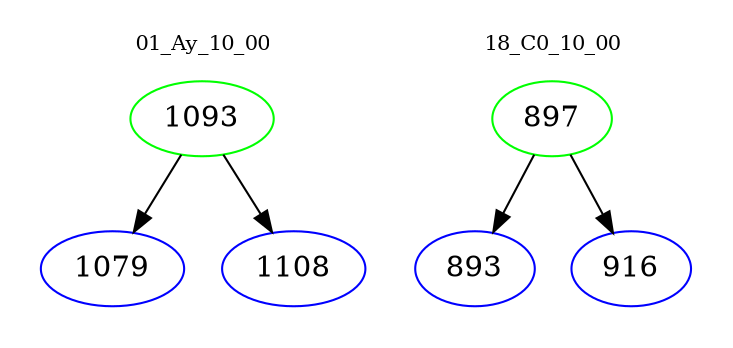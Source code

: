 digraph{
subgraph cluster_0 {
color = white
label = "01_Ay_10_00";
fontsize=10;
T0_1093 [label="1093", color="green"]
T0_1093 -> T0_1079 [color="black"]
T0_1079 [label="1079", color="blue"]
T0_1093 -> T0_1108 [color="black"]
T0_1108 [label="1108", color="blue"]
}
subgraph cluster_1 {
color = white
label = "18_C0_10_00";
fontsize=10;
T1_897 [label="897", color="green"]
T1_897 -> T1_893 [color="black"]
T1_893 [label="893", color="blue"]
T1_897 -> T1_916 [color="black"]
T1_916 [label="916", color="blue"]
}
}
